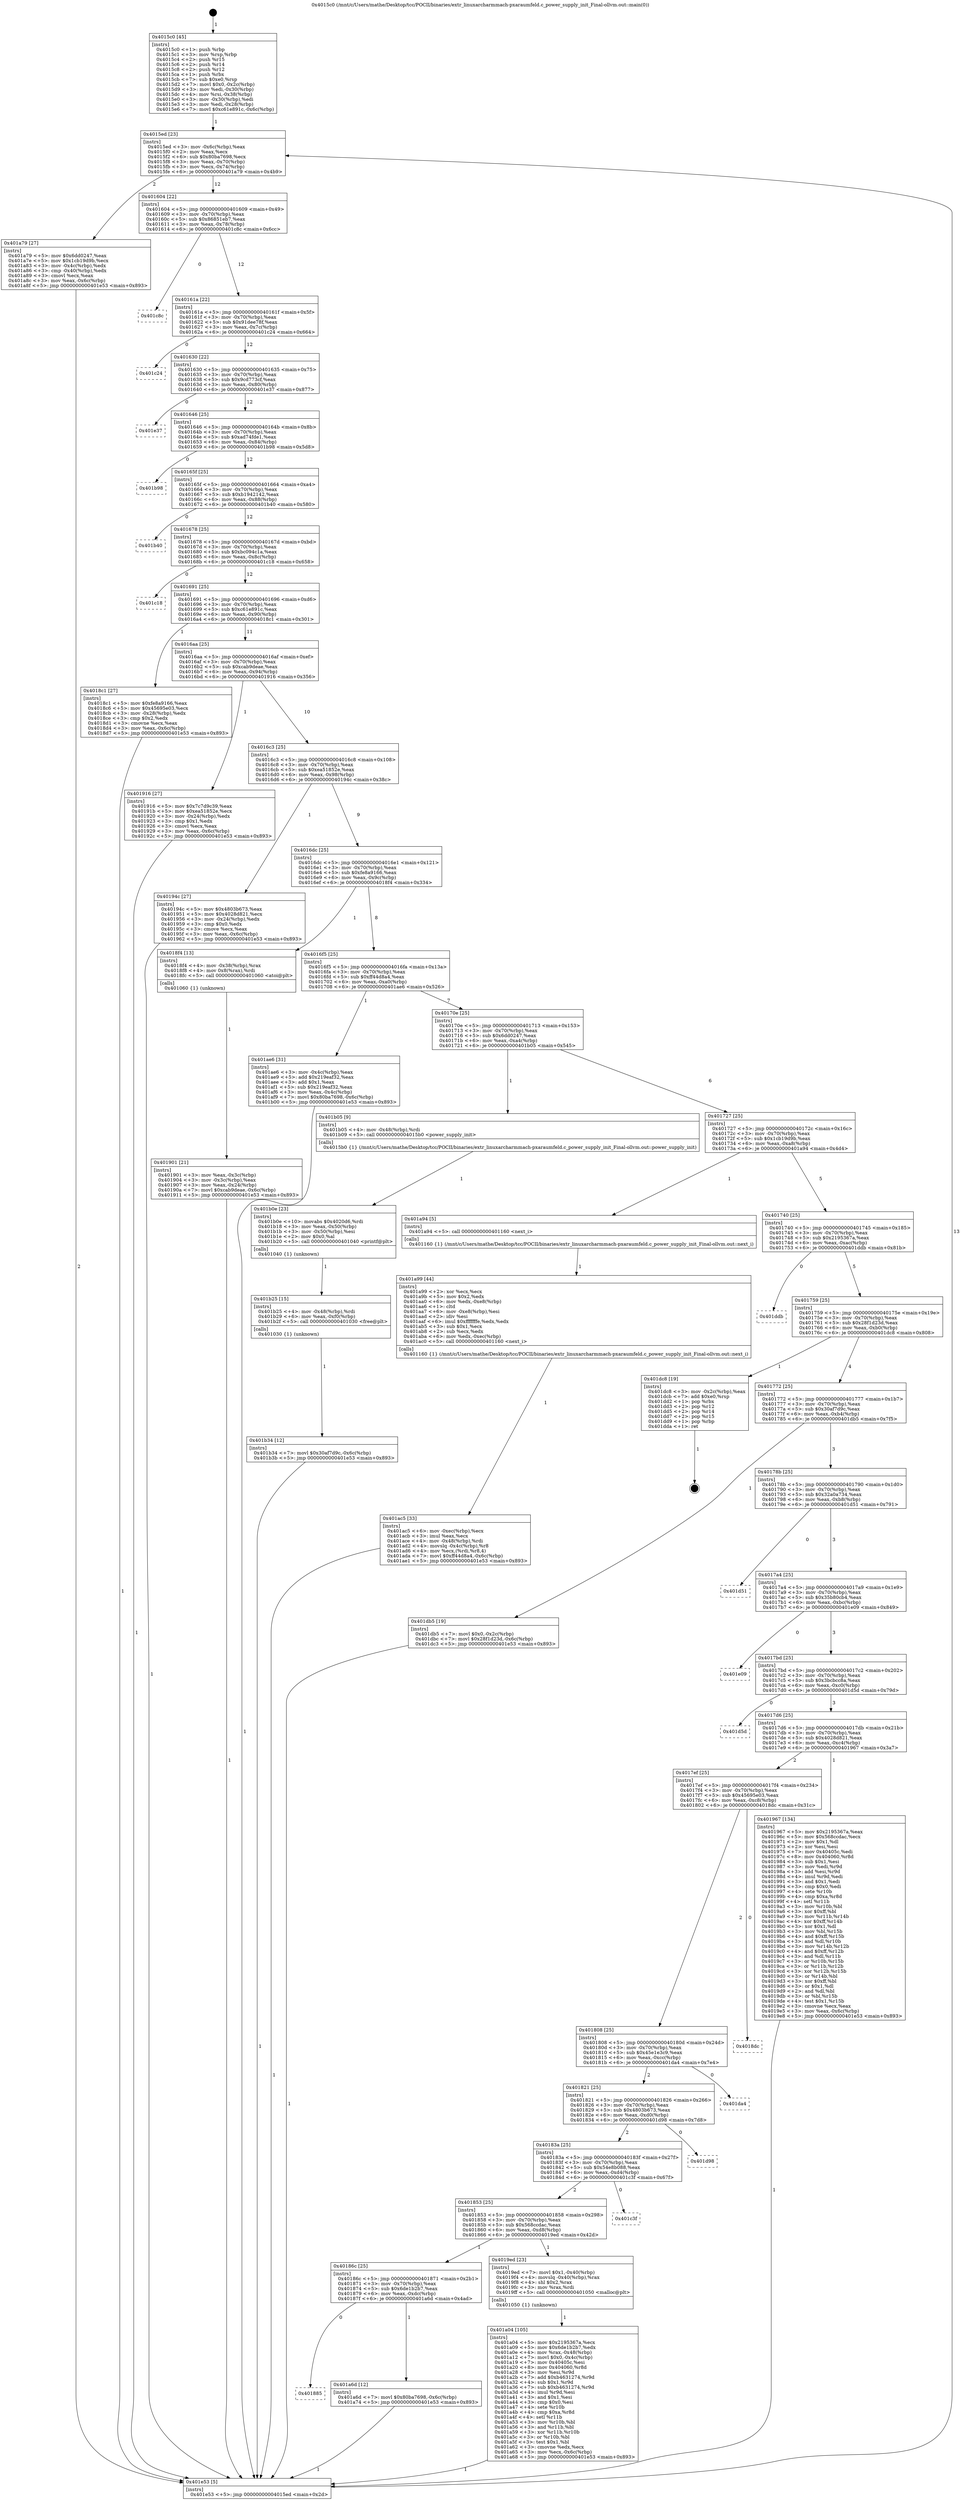 digraph "0x4015c0" {
  label = "0x4015c0 (/mnt/c/Users/mathe/Desktop/tcc/POCII/binaries/extr_linuxarcharmmach-pxaraumfeld.c_power_supply_init_Final-ollvm.out::main(0))"
  labelloc = "t"
  node[shape=record]

  Entry [label="",width=0.3,height=0.3,shape=circle,fillcolor=black,style=filled]
  "0x4015ed" [label="{
     0x4015ed [23]\l
     | [instrs]\l
     &nbsp;&nbsp;0x4015ed \<+3\>: mov -0x6c(%rbp),%eax\l
     &nbsp;&nbsp;0x4015f0 \<+2\>: mov %eax,%ecx\l
     &nbsp;&nbsp;0x4015f2 \<+6\>: sub $0x80ba7698,%ecx\l
     &nbsp;&nbsp;0x4015f8 \<+3\>: mov %eax,-0x70(%rbp)\l
     &nbsp;&nbsp;0x4015fb \<+3\>: mov %ecx,-0x74(%rbp)\l
     &nbsp;&nbsp;0x4015fe \<+6\>: je 0000000000401a79 \<main+0x4b9\>\l
  }"]
  "0x401a79" [label="{
     0x401a79 [27]\l
     | [instrs]\l
     &nbsp;&nbsp;0x401a79 \<+5\>: mov $0x6dd0247,%eax\l
     &nbsp;&nbsp;0x401a7e \<+5\>: mov $0x1cb19d9b,%ecx\l
     &nbsp;&nbsp;0x401a83 \<+3\>: mov -0x4c(%rbp),%edx\l
     &nbsp;&nbsp;0x401a86 \<+3\>: cmp -0x40(%rbp),%edx\l
     &nbsp;&nbsp;0x401a89 \<+3\>: cmovl %ecx,%eax\l
     &nbsp;&nbsp;0x401a8c \<+3\>: mov %eax,-0x6c(%rbp)\l
     &nbsp;&nbsp;0x401a8f \<+5\>: jmp 0000000000401e53 \<main+0x893\>\l
  }"]
  "0x401604" [label="{
     0x401604 [22]\l
     | [instrs]\l
     &nbsp;&nbsp;0x401604 \<+5\>: jmp 0000000000401609 \<main+0x49\>\l
     &nbsp;&nbsp;0x401609 \<+3\>: mov -0x70(%rbp),%eax\l
     &nbsp;&nbsp;0x40160c \<+5\>: sub $0x86851eb7,%eax\l
     &nbsp;&nbsp;0x401611 \<+3\>: mov %eax,-0x78(%rbp)\l
     &nbsp;&nbsp;0x401614 \<+6\>: je 0000000000401c8c \<main+0x6cc\>\l
  }"]
  Exit [label="",width=0.3,height=0.3,shape=circle,fillcolor=black,style=filled,peripheries=2]
  "0x401c8c" [label="{
     0x401c8c\l
  }", style=dashed]
  "0x40161a" [label="{
     0x40161a [22]\l
     | [instrs]\l
     &nbsp;&nbsp;0x40161a \<+5\>: jmp 000000000040161f \<main+0x5f\>\l
     &nbsp;&nbsp;0x40161f \<+3\>: mov -0x70(%rbp),%eax\l
     &nbsp;&nbsp;0x401622 \<+5\>: sub $0x91dee78f,%eax\l
     &nbsp;&nbsp;0x401627 \<+3\>: mov %eax,-0x7c(%rbp)\l
     &nbsp;&nbsp;0x40162a \<+6\>: je 0000000000401c24 \<main+0x664\>\l
  }"]
  "0x401b34" [label="{
     0x401b34 [12]\l
     | [instrs]\l
     &nbsp;&nbsp;0x401b34 \<+7\>: movl $0x30af7d9c,-0x6c(%rbp)\l
     &nbsp;&nbsp;0x401b3b \<+5\>: jmp 0000000000401e53 \<main+0x893\>\l
  }"]
  "0x401c24" [label="{
     0x401c24\l
  }", style=dashed]
  "0x401630" [label="{
     0x401630 [22]\l
     | [instrs]\l
     &nbsp;&nbsp;0x401630 \<+5\>: jmp 0000000000401635 \<main+0x75\>\l
     &nbsp;&nbsp;0x401635 \<+3\>: mov -0x70(%rbp),%eax\l
     &nbsp;&nbsp;0x401638 \<+5\>: sub $0x9cd773cf,%eax\l
     &nbsp;&nbsp;0x40163d \<+3\>: mov %eax,-0x80(%rbp)\l
     &nbsp;&nbsp;0x401640 \<+6\>: je 0000000000401e37 \<main+0x877\>\l
  }"]
  "0x401b25" [label="{
     0x401b25 [15]\l
     | [instrs]\l
     &nbsp;&nbsp;0x401b25 \<+4\>: mov -0x48(%rbp),%rdi\l
     &nbsp;&nbsp;0x401b29 \<+6\>: mov %eax,-0xf0(%rbp)\l
     &nbsp;&nbsp;0x401b2f \<+5\>: call 0000000000401030 \<free@plt\>\l
     | [calls]\l
     &nbsp;&nbsp;0x401030 \{1\} (unknown)\l
  }"]
  "0x401e37" [label="{
     0x401e37\l
  }", style=dashed]
  "0x401646" [label="{
     0x401646 [25]\l
     | [instrs]\l
     &nbsp;&nbsp;0x401646 \<+5\>: jmp 000000000040164b \<main+0x8b\>\l
     &nbsp;&nbsp;0x40164b \<+3\>: mov -0x70(%rbp),%eax\l
     &nbsp;&nbsp;0x40164e \<+5\>: sub $0xad74fde1,%eax\l
     &nbsp;&nbsp;0x401653 \<+6\>: mov %eax,-0x84(%rbp)\l
     &nbsp;&nbsp;0x401659 \<+6\>: je 0000000000401b98 \<main+0x5d8\>\l
  }"]
  "0x401b0e" [label="{
     0x401b0e [23]\l
     | [instrs]\l
     &nbsp;&nbsp;0x401b0e \<+10\>: movabs $0x4020d6,%rdi\l
     &nbsp;&nbsp;0x401b18 \<+3\>: mov %eax,-0x50(%rbp)\l
     &nbsp;&nbsp;0x401b1b \<+3\>: mov -0x50(%rbp),%esi\l
     &nbsp;&nbsp;0x401b1e \<+2\>: mov $0x0,%al\l
     &nbsp;&nbsp;0x401b20 \<+5\>: call 0000000000401040 \<printf@plt\>\l
     | [calls]\l
     &nbsp;&nbsp;0x401040 \{1\} (unknown)\l
  }"]
  "0x401b98" [label="{
     0x401b98\l
  }", style=dashed]
  "0x40165f" [label="{
     0x40165f [25]\l
     | [instrs]\l
     &nbsp;&nbsp;0x40165f \<+5\>: jmp 0000000000401664 \<main+0xa4\>\l
     &nbsp;&nbsp;0x401664 \<+3\>: mov -0x70(%rbp),%eax\l
     &nbsp;&nbsp;0x401667 \<+5\>: sub $0xb1942142,%eax\l
     &nbsp;&nbsp;0x40166c \<+6\>: mov %eax,-0x88(%rbp)\l
     &nbsp;&nbsp;0x401672 \<+6\>: je 0000000000401b40 \<main+0x580\>\l
  }"]
  "0x401ac5" [label="{
     0x401ac5 [33]\l
     | [instrs]\l
     &nbsp;&nbsp;0x401ac5 \<+6\>: mov -0xec(%rbp),%ecx\l
     &nbsp;&nbsp;0x401acb \<+3\>: imul %eax,%ecx\l
     &nbsp;&nbsp;0x401ace \<+4\>: mov -0x48(%rbp),%rdi\l
     &nbsp;&nbsp;0x401ad2 \<+4\>: movslq -0x4c(%rbp),%r8\l
     &nbsp;&nbsp;0x401ad6 \<+4\>: mov %ecx,(%rdi,%r8,4)\l
     &nbsp;&nbsp;0x401ada \<+7\>: movl $0xff44d8a4,-0x6c(%rbp)\l
     &nbsp;&nbsp;0x401ae1 \<+5\>: jmp 0000000000401e53 \<main+0x893\>\l
  }"]
  "0x401b40" [label="{
     0x401b40\l
  }", style=dashed]
  "0x401678" [label="{
     0x401678 [25]\l
     | [instrs]\l
     &nbsp;&nbsp;0x401678 \<+5\>: jmp 000000000040167d \<main+0xbd\>\l
     &nbsp;&nbsp;0x40167d \<+3\>: mov -0x70(%rbp),%eax\l
     &nbsp;&nbsp;0x401680 \<+5\>: sub $0xbc094c1a,%eax\l
     &nbsp;&nbsp;0x401685 \<+6\>: mov %eax,-0x8c(%rbp)\l
     &nbsp;&nbsp;0x40168b \<+6\>: je 0000000000401c18 \<main+0x658\>\l
  }"]
  "0x401a99" [label="{
     0x401a99 [44]\l
     | [instrs]\l
     &nbsp;&nbsp;0x401a99 \<+2\>: xor %ecx,%ecx\l
     &nbsp;&nbsp;0x401a9b \<+5\>: mov $0x2,%edx\l
     &nbsp;&nbsp;0x401aa0 \<+6\>: mov %edx,-0xe8(%rbp)\l
     &nbsp;&nbsp;0x401aa6 \<+1\>: cltd\l
     &nbsp;&nbsp;0x401aa7 \<+6\>: mov -0xe8(%rbp),%esi\l
     &nbsp;&nbsp;0x401aad \<+2\>: idiv %esi\l
     &nbsp;&nbsp;0x401aaf \<+6\>: imul $0xfffffffe,%edx,%edx\l
     &nbsp;&nbsp;0x401ab5 \<+3\>: sub $0x1,%ecx\l
     &nbsp;&nbsp;0x401ab8 \<+2\>: sub %ecx,%edx\l
     &nbsp;&nbsp;0x401aba \<+6\>: mov %edx,-0xec(%rbp)\l
     &nbsp;&nbsp;0x401ac0 \<+5\>: call 0000000000401160 \<next_i\>\l
     | [calls]\l
     &nbsp;&nbsp;0x401160 \{1\} (/mnt/c/Users/mathe/Desktop/tcc/POCII/binaries/extr_linuxarcharmmach-pxaraumfeld.c_power_supply_init_Final-ollvm.out::next_i)\l
  }"]
  "0x401c18" [label="{
     0x401c18\l
  }", style=dashed]
  "0x401691" [label="{
     0x401691 [25]\l
     | [instrs]\l
     &nbsp;&nbsp;0x401691 \<+5\>: jmp 0000000000401696 \<main+0xd6\>\l
     &nbsp;&nbsp;0x401696 \<+3\>: mov -0x70(%rbp),%eax\l
     &nbsp;&nbsp;0x401699 \<+5\>: sub $0xc61e891c,%eax\l
     &nbsp;&nbsp;0x40169e \<+6\>: mov %eax,-0x90(%rbp)\l
     &nbsp;&nbsp;0x4016a4 \<+6\>: je 00000000004018c1 \<main+0x301\>\l
  }"]
  "0x401885" [label="{
     0x401885\l
  }", style=dashed]
  "0x4018c1" [label="{
     0x4018c1 [27]\l
     | [instrs]\l
     &nbsp;&nbsp;0x4018c1 \<+5\>: mov $0xfe8a9166,%eax\l
     &nbsp;&nbsp;0x4018c6 \<+5\>: mov $0x45695e03,%ecx\l
     &nbsp;&nbsp;0x4018cb \<+3\>: mov -0x28(%rbp),%edx\l
     &nbsp;&nbsp;0x4018ce \<+3\>: cmp $0x2,%edx\l
     &nbsp;&nbsp;0x4018d1 \<+3\>: cmovne %ecx,%eax\l
     &nbsp;&nbsp;0x4018d4 \<+3\>: mov %eax,-0x6c(%rbp)\l
     &nbsp;&nbsp;0x4018d7 \<+5\>: jmp 0000000000401e53 \<main+0x893\>\l
  }"]
  "0x4016aa" [label="{
     0x4016aa [25]\l
     | [instrs]\l
     &nbsp;&nbsp;0x4016aa \<+5\>: jmp 00000000004016af \<main+0xef\>\l
     &nbsp;&nbsp;0x4016af \<+3\>: mov -0x70(%rbp),%eax\l
     &nbsp;&nbsp;0x4016b2 \<+5\>: sub $0xcab9deae,%eax\l
     &nbsp;&nbsp;0x4016b7 \<+6\>: mov %eax,-0x94(%rbp)\l
     &nbsp;&nbsp;0x4016bd \<+6\>: je 0000000000401916 \<main+0x356\>\l
  }"]
  "0x401e53" [label="{
     0x401e53 [5]\l
     | [instrs]\l
     &nbsp;&nbsp;0x401e53 \<+5\>: jmp 00000000004015ed \<main+0x2d\>\l
  }"]
  "0x4015c0" [label="{
     0x4015c0 [45]\l
     | [instrs]\l
     &nbsp;&nbsp;0x4015c0 \<+1\>: push %rbp\l
     &nbsp;&nbsp;0x4015c1 \<+3\>: mov %rsp,%rbp\l
     &nbsp;&nbsp;0x4015c4 \<+2\>: push %r15\l
     &nbsp;&nbsp;0x4015c6 \<+2\>: push %r14\l
     &nbsp;&nbsp;0x4015c8 \<+2\>: push %r12\l
     &nbsp;&nbsp;0x4015ca \<+1\>: push %rbx\l
     &nbsp;&nbsp;0x4015cb \<+7\>: sub $0xe0,%rsp\l
     &nbsp;&nbsp;0x4015d2 \<+7\>: movl $0x0,-0x2c(%rbp)\l
     &nbsp;&nbsp;0x4015d9 \<+3\>: mov %edi,-0x30(%rbp)\l
     &nbsp;&nbsp;0x4015dc \<+4\>: mov %rsi,-0x38(%rbp)\l
     &nbsp;&nbsp;0x4015e0 \<+3\>: mov -0x30(%rbp),%edi\l
     &nbsp;&nbsp;0x4015e3 \<+3\>: mov %edi,-0x28(%rbp)\l
     &nbsp;&nbsp;0x4015e6 \<+7\>: movl $0xc61e891c,-0x6c(%rbp)\l
  }"]
  "0x401a6d" [label="{
     0x401a6d [12]\l
     | [instrs]\l
     &nbsp;&nbsp;0x401a6d \<+7\>: movl $0x80ba7698,-0x6c(%rbp)\l
     &nbsp;&nbsp;0x401a74 \<+5\>: jmp 0000000000401e53 \<main+0x893\>\l
  }"]
  "0x401916" [label="{
     0x401916 [27]\l
     | [instrs]\l
     &nbsp;&nbsp;0x401916 \<+5\>: mov $0x7c7d9c39,%eax\l
     &nbsp;&nbsp;0x40191b \<+5\>: mov $0xea51852e,%ecx\l
     &nbsp;&nbsp;0x401920 \<+3\>: mov -0x24(%rbp),%edx\l
     &nbsp;&nbsp;0x401923 \<+3\>: cmp $0x1,%edx\l
     &nbsp;&nbsp;0x401926 \<+3\>: cmovl %ecx,%eax\l
     &nbsp;&nbsp;0x401929 \<+3\>: mov %eax,-0x6c(%rbp)\l
     &nbsp;&nbsp;0x40192c \<+5\>: jmp 0000000000401e53 \<main+0x893\>\l
  }"]
  "0x4016c3" [label="{
     0x4016c3 [25]\l
     | [instrs]\l
     &nbsp;&nbsp;0x4016c3 \<+5\>: jmp 00000000004016c8 \<main+0x108\>\l
     &nbsp;&nbsp;0x4016c8 \<+3\>: mov -0x70(%rbp),%eax\l
     &nbsp;&nbsp;0x4016cb \<+5\>: sub $0xea51852e,%eax\l
     &nbsp;&nbsp;0x4016d0 \<+6\>: mov %eax,-0x98(%rbp)\l
     &nbsp;&nbsp;0x4016d6 \<+6\>: je 000000000040194c \<main+0x38c\>\l
  }"]
  "0x401a04" [label="{
     0x401a04 [105]\l
     | [instrs]\l
     &nbsp;&nbsp;0x401a04 \<+5\>: mov $0x2195367a,%ecx\l
     &nbsp;&nbsp;0x401a09 \<+5\>: mov $0x6de1b2b7,%edx\l
     &nbsp;&nbsp;0x401a0e \<+4\>: mov %rax,-0x48(%rbp)\l
     &nbsp;&nbsp;0x401a12 \<+7\>: movl $0x0,-0x4c(%rbp)\l
     &nbsp;&nbsp;0x401a19 \<+7\>: mov 0x40405c,%esi\l
     &nbsp;&nbsp;0x401a20 \<+8\>: mov 0x404060,%r8d\l
     &nbsp;&nbsp;0x401a28 \<+3\>: mov %esi,%r9d\l
     &nbsp;&nbsp;0x401a2b \<+7\>: add $0xb4631274,%r9d\l
     &nbsp;&nbsp;0x401a32 \<+4\>: sub $0x1,%r9d\l
     &nbsp;&nbsp;0x401a36 \<+7\>: sub $0xb4631274,%r9d\l
     &nbsp;&nbsp;0x401a3d \<+4\>: imul %r9d,%esi\l
     &nbsp;&nbsp;0x401a41 \<+3\>: and $0x1,%esi\l
     &nbsp;&nbsp;0x401a44 \<+3\>: cmp $0x0,%esi\l
     &nbsp;&nbsp;0x401a47 \<+4\>: sete %r10b\l
     &nbsp;&nbsp;0x401a4b \<+4\>: cmp $0xa,%r8d\l
     &nbsp;&nbsp;0x401a4f \<+4\>: setl %r11b\l
     &nbsp;&nbsp;0x401a53 \<+3\>: mov %r10b,%bl\l
     &nbsp;&nbsp;0x401a56 \<+3\>: and %r11b,%bl\l
     &nbsp;&nbsp;0x401a59 \<+3\>: xor %r11b,%r10b\l
     &nbsp;&nbsp;0x401a5c \<+3\>: or %r10b,%bl\l
     &nbsp;&nbsp;0x401a5f \<+3\>: test $0x1,%bl\l
     &nbsp;&nbsp;0x401a62 \<+3\>: cmovne %edx,%ecx\l
     &nbsp;&nbsp;0x401a65 \<+3\>: mov %ecx,-0x6c(%rbp)\l
     &nbsp;&nbsp;0x401a68 \<+5\>: jmp 0000000000401e53 \<main+0x893\>\l
  }"]
  "0x40194c" [label="{
     0x40194c [27]\l
     | [instrs]\l
     &nbsp;&nbsp;0x40194c \<+5\>: mov $0x4803b673,%eax\l
     &nbsp;&nbsp;0x401951 \<+5\>: mov $0x4028d821,%ecx\l
     &nbsp;&nbsp;0x401956 \<+3\>: mov -0x24(%rbp),%edx\l
     &nbsp;&nbsp;0x401959 \<+3\>: cmp $0x0,%edx\l
     &nbsp;&nbsp;0x40195c \<+3\>: cmove %ecx,%eax\l
     &nbsp;&nbsp;0x40195f \<+3\>: mov %eax,-0x6c(%rbp)\l
     &nbsp;&nbsp;0x401962 \<+5\>: jmp 0000000000401e53 \<main+0x893\>\l
  }"]
  "0x4016dc" [label="{
     0x4016dc [25]\l
     | [instrs]\l
     &nbsp;&nbsp;0x4016dc \<+5\>: jmp 00000000004016e1 \<main+0x121\>\l
     &nbsp;&nbsp;0x4016e1 \<+3\>: mov -0x70(%rbp),%eax\l
     &nbsp;&nbsp;0x4016e4 \<+5\>: sub $0xfe8a9166,%eax\l
     &nbsp;&nbsp;0x4016e9 \<+6\>: mov %eax,-0x9c(%rbp)\l
     &nbsp;&nbsp;0x4016ef \<+6\>: je 00000000004018f4 \<main+0x334\>\l
  }"]
  "0x40186c" [label="{
     0x40186c [25]\l
     | [instrs]\l
     &nbsp;&nbsp;0x40186c \<+5\>: jmp 0000000000401871 \<main+0x2b1\>\l
     &nbsp;&nbsp;0x401871 \<+3\>: mov -0x70(%rbp),%eax\l
     &nbsp;&nbsp;0x401874 \<+5\>: sub $0x6de1b2b7,%eax\l
     &nbsp;&nbsp;0x401879 \<+6\>: mov %eax,-0xdc(%rbp)\l
     &nbsp;&nbsp;0x40187f \<+6\>: je 0000000000401a6d \<main+0x4ad\>\l
  }"]
  "0x4018f4" [label="{
     0x4018f4 [13]\l
     | [instrs]\l
     &nbsp;&nbsp;0x4018f4 \<+4\>: mov -0x38(%rbp),%rax\l
     &nbsp;&nbsp;0x4018f8 \<+4\>: mov 0x8(%rax),%rdi\l
     &nbsp;&nbsp;0x4018fc \<+5\>: call 0000000000401060 \<atoi@plt\>\l
     | [calls]\l
     &nbsp;&nbsp;0x401060 \{1\} (unknown)\l
  }"]
  "0x4016f5" [label="{
     0x4016f5 [25]\l
     | [instrs]\l
     &nbsp;&nbsp;0x4016f5 \<+5\>: jmp 00000000004016fa \<main+0x13a\>\l
     &nbsp;&nbsp;0x4016fa \<+3\>: mov -0x70(%rbp),%eax\l
     &nbsp;&nbsp;0x4016fd \<+5\>: sub $0xff44d8a4,%eax\l
     &nbsp;&nbsp;0x401702 \<+6\>: mov %eax,-0xa0(%rbp)\l
     &nbsp;&nbsp;0x401708 \<+6\>: je 0000000000401ae6 \<main+0x526\>\l
  }"]
  "0x401901" [label="{
     0x401901 [21]\l
     | [instrs]\l
     &nbsp;&nbsp;0x401901 \<+3\>: mov %eax,-0x3c(%rbp)\l
     &nbsp;&nbsp;0x401904 \<+3\>: mov -0x3c(%rbp),%eax\l
     &nbsp;&nbsp;0x401907 \<+3\>: mov %eax,-0x24(%rbp)\l
     &nbsp;&nbsp;0x40190a \<+7\>: movl $0xcab9deae,-0x6c(%rbp)\l
     &nbsp;&nbsp;0x401911 \<+5\>: jmp 0000000000401e53 \<main+0x893\>\l
  }"]
  "0x4019ed" [label="{
     0x4019ed [23]\l
     | [instrs]\l
     &nbsp;&nbsp;0x4019ed \<+7\>: movl $0x1,-0x40(%rbp)\l
     &nbsp;&nbsp;0x4019f4 \<+4\>: movslq -0x40(%rbp),%rax\l
     &nbsp;&nbsp;0x4019f8 \<+4\>: shl $0x2,%rax\l
     &nbsp;&nbsp;0x4019fc \<+3\>: mov %rax,%rdi\l
     &nbsp;&nbsp;0x4019ff \<+5\>: call 0000000000401050 \<malloc@plt\>\l
     | [calls]\l
     &nbsp;&nbsp;0x401050 \{1\} (unknown)\l
  }"]
  "0x401ae6" [label="{
     0x401ae6 [31]\l
     | [instrs]\l
     &nbsp;&nbsp;0x401ae6 \<+3\>: mov -0x4c(%rbp),%eax\l
     &nbsp;&nbsp;0x401ae9 \<+5\>: add $0x219eaf32,%eax\l
     &nbsp;&nbsp;0x401aee \<+3\>: add $0x1,%eax\l
     &nbsp;&nbsp;0x401af1 \<+5\>: sub $0x219eaf32,%eax\l
     &nbsp;&nbsp;0x401af6 \<+3\>: mov %eax,-0x4c(%rbp)\l
     &nbsp;&nbsp;0x401af9 \<+7\>: movl $0x80ba7698,-0x6c(%rbp)\l
     &nbsp;&nbsp;0x401b00 \<+5\>: jmp 0000000000401e53 \<main+0x893\>\l
  }"]
  "0x40170e" [label="{
     0x40170e [25]\l
     | [instrs]\l
     &nbsp;&nbsp;0x40170e \<+5\>: jmp 0000000000401713 \<main+0x153\>\l
     &nbsp;&nbsp;0x401713 \<+3\>: mov -0x70(%rbp),%eax\l
     &nbsp;&nbsp;0x401716 \<+5\>: sub $0x6dd0247,%eax\l
     &nbsp;&nbsp;0x40171b \<+6\>: mov %eax,-0xa4(%rbp)\l
     &nbsp;&nbsp;0x401721 \<+6\>: je 0000000000401b05 \<main+0x545\>\l
  }"]
  "0x401853" [label="{
     0x401853 [25]\l
     | [instrs]\l
     &nbsp;&nbsp;0x401853 \<+5\>: jmp 0000000000401858 \<main+0x298\>\l
     &nbsp;&nbsp;0x401858 \<+3\>: mov -0x70(%rbp),%eax\l
     &nbsp;&nbsp;0x40185b \<+5\>: sub $0x568ccdac,%eax\l
     &nbsp;&nbsp;0x401860 \<+6\>: mov %eax,-0xd8(%rbp)\l
     &nbsp;&nbsp;0x401866 \<+6\>: je 00000000004019ed \<main+0x42d\>\l
  }"]
  "0x401b05" [label="{
     0x401b05 [9]\l
     | [instrs]\l
     &nbsp;&nbsp;0x401b05 \<+4\>: mov -0x48(%rbp),%rdi\l
     &nbsp;&nbsp;0x401b09 \<+5\>: call 00000000004015b0 \<power_supply_init\>\l
     | [calls]\l
     &nbsp;&nbsp;0x4015b0 \{1\} (/mnt/c/Users/mathe/Desktop/tcc/POCII/binaries/extr_linuxarcharmmach-pxaraumfeld.c_power_supply_init_Final-ollvm.out::power_supply_init)\l
  }"]
  "0x401727" [label="{
     0x401727 [25]\l
     | [instrs]\l
     &nbsp;&nbsp;0x401727 \<+5\>: jmp 000000000040172c \<main+0x16c\>\l
     &nbsp;&nbsp;0x40172c \<+3\>: mov -0x70(%rbp),%eax\l
     &nbsp;&nbsp;0x40172f \<+5\>: sub $0x1cb19d9b,%eax\l
     &nbsp;&nbsp;0x401734 \<+6\>: mov %eax,-0xa8(%rbp)\l
     &nbsp;&nbsp;0x40173a \<+6\>: je 0000000000401a94 \<main+0x4d4\>\l
  }"]
  "0x401c3f" [label="{
     0x401c3f\l
  }", style=dashed]
  "0x401a94" [label="{
     0x401a94 [5]\l
     | [instrs]\l
     &nbsp;&nbsp;0x401a94 \<+5\>: call 0000000000401160 \<next_i\>\l
     | [calls]\l
     &nbsp;&nbsp;0x401160 \{1\} (/mnt/c/Users/mathe/Desktop/tcc/POCII/binaries/extr_linuxarcharmmach-pxaraumfeld.c_power_supply_init_Final-ollvm.out::next_i)\l
  }"]
  "0x401740" [label="{
     0x401740 [25]\l
     | [instrs]\l
     &nbsp;&nbsp;0x401740 \<+5\>: jmp 0000000000401745 \<main+0x185\>\l
     &nbsp;&nbsp;0x401745 \<+3\>: mov -0x70(%rbp),%eax\l
     &nbsp;&nbsp;0x401748 \<+5\>: sub $0x2195367a,%eax\l
     &nbsp;&nbsp;0x40174d \<+6\>: mov %eax,-0xac(%rbp)\l
     &nbsp;&nbsp;0x401753 \<+6\>: je 0000000000401ddb \<main+0x81b\>\l
  }"]
  "0x40183a" [label="{
     0x40183a [25]\l
     | [instrs]\l
     &nbsp;&nbsp;0x40183a \<+5\>: jmp 000000000040183f \<main+0x27f\>\l
     &nbsp;&nbsp;0x40183f \<+3\>: mov -0x70(%rbp),%eax\l
     &nbsp;&nbsp;0x401842 \<+5\>: sub $0x54e8b088,%eax\l
     &nbsp;&nbsp;0x401847 \<+6\>: mov %eax,-0xd4(%rbp)\l
     &nbsp;&nbsp;0x40184d \<+6\>: je 0000000000401c3f \<main+0x67f\>\l
  }"]
  "0x401ddb" [label="{
     0x401ddb\l
  }", style=dashed]
  "0x401759" [label="{
     0x401759 [25]\l
     | [instrs]\l
     &nbsp;&nbsp;0x401759 \<+5\>: jmp 000000000040175e \<main+0x19e\>\l
     &nbsp;&nbsp;0x40175e \<+3\>: mov -0x70(%rbp),%eax\l
     &nbsp;&nbsp;0x401761 \<+5\>: sub $0x28f1d23d,%eax\l
     &nbsp;&nbsp;0x401766 \<+6\>: mov %eax,-0xb0(%rbp)\l
     &nbsp;&nbsp;0x40176c \<+6\>: je 0000000000401dc8 \<main+0x808\>\l
  }"]
  "0x401d98" [label="{
     0x401d98\l
  }", style=dashed]
  "0x401dc8" [label="{
     0x401dc8 [19]\l
     | [instrs]\l
     &nbsp;&nbsp;0x401dc8 \<+3\>: mov -0x2c(%rbp),%eax\l
     &nbsp;&nbsp;0x401dcb \<+7\>: add $0xe0,%rsp\l
     &nbsp;&nbsp;0x401dd2 \<+1\>: pop %rbx\l
     &nbsp;&nbsp;0x401dd3 \<+2\>: pop %r12\l
     &nbsp;&nbsp;0x401dd5 \<+2\>: pop %r14\l
     &nbsp;&nbsp;0x401dd7 \<+2\>: pop %r15\l
     &nbsp;&nbsp;0x401dd9 \<+1\>: pop %rbp\l
     &nbsp;&nbsp;0x401dda \<+1\>: ret\l
  }"]
  "0x401772" [label="{
     0x401772 [25]\l
     | [instrs]\l
     &nbsp;&nbsp;0x401772 \<+5\>: jmp 0000000000401777 \<main+0x1b7\>\l
     &nbsp;&nbsp;0x401777 \<+3\>: mov -0x70(%rbp),%eax\l
     &nbsp;&nbsp;0x40177a \<+5\>: sub $0x30af7d9c,%eax\l
     &nbsp;&nbsp;0x40177f \<+6\>: mov %eax,-0xb4(%rbp)\l
     &nbsp;&nbsp;0x401785 \<+6\>: je 0000000000401db5 \<main+0x7f5\>\l
  }"]
  "0x401821" [label="{
     0x401821 [25]\l
     | [instrs]\l
     &nbsp;&nbsp;0x401821 \<+5\>: jmp 0000000000401826 \<main+0x266\>\l
     &nbsp;&nbsp;0x401826 \<+3\>: mov -0x70(%rbp),%eax\l
     &nbsp;&nbsp;0x401829 \<+5\>: sub $0x4803b673,%eax\l
     &nbsp;&nbsp;0x40182e \<+6\>: mov %eax,-0xd0(%rbp)\l
     &nbsp;&nbsp;0x401834 \<+6\>: je 0000000000401d98 \<main+0x7d8\>\l
  }"]
  "0x401db5" [label="{
     0x401db5 [19]\l
     | [instrs]\l
     &nbsp;&nbsp;0x401db5 \<+7\>: movl $0x0,-0x2c(%rbp)\l
     &nbsp;&nbsp;0x401dbc \<+7\>: movl $0x28f1d23d,-0x6c(%rbp)\l
     &nbsp;&nbsp;0x401dc3 \<+5\>: jmp 0000000000401e53 \<main+0x893\>\l
  }"]
  "0x40178b" [label="{
     0x40178b [25]\l
     | [instrs]\l
     &nbsp;&nbsp;0x40178b \<+5\>: jmp 0000000000401790 \<main+0x1d0\>\l
     &nbsp;&nbsp;0x401790 \<+3\>: mov -0x70(%rbp),%eax\l
     &nbsp;&nbsp;0x401793 \<+5\>: sub $0x32a0a734,%eax\l
     &nbsp;&nbsp;0x401798 \<+6\>: mov %eax,-0xb8(%rbp)\l
     &nbsp;&nbsp;0x40179e \<+6\>: je 0000000000401d51 \<main+0x791\>\l
  }"]
  "0x401da4" [label="{
     0x401da4\l
  }", style=dashed]
  "0x401d51" [label="{
     0x401d51\l
  }", style=dashed]
  "0x4017a4" [label="{
     0x4017a4 [25]\l
     | [instrs]\l
     &nbsp;&nbsp;0x4017a4 \<+5\>: jmp 00000000004017a9 \<main+0x1e9\>\l
     &nbsp;&nbsp;0x4017a9 \<+3\>: mov -0x70(%rbp),%eax\l
     &nbsp;&nbsp;0x4017ac \<+5\>: sub $0x35b80cb4,%eax\l
     &nbsp;&nbsp;0x4017b1 \<+6\>: mov %eax,-0xbc(%rbp)\l
     &nbsp;&nbsp;0x4017b7 \<+6\>: je 0000000000401e09 \<main+0x849\>\l
  }"]
  "0x401808" [label="{
     0x401808 [25]\l
     | [instrs]\l
     &nbsp;&nbsp;0x401808 \<+5\>: jmp 000000000040180d \<main+0x24d\>\l
     &nbsp;&nbsp;0x40180d \<+3\>: mov -0x70(%rbp),%eax\l
     &nbsp;&nbsp;0x401810 \<+5\>: sub $0x45e1e3c9,%eax\l
     &nbsp;&nbsp;0x401815 \<+6\>: mov %eax,-0xcc(%rbp)\l
     &nbsp;&nbsp;0x40181b \<+6\>: je 0000000000401da4 \<main+0x7e4\>\l
  }"]
  "0x401e09" [label="{
     0x401e09\l
  }", style=dashed]
  "0x4017bd" [label="{
     0x4017bd [25]\l
     | [instrs]\l
     &nbsp;&nbsp;0x4017bd \<+5\>: jmp 00000000004017c2 \<main+0x202\>\l
     &nbsp;&nbsp;0x4017c2 \<+3\>: mov -0x70(%rbp),%eax\l
     &nbsp;&nbsp;0x4017c5 \<+5\>: sub $0x3bcbcc8a,%eax\l
     &nbsp;&nbsp;0x4017ca \<+6\>: mov %eax,-0xc0(%rbp)\l
     &nbsp;&nbsp;0x4017d0 \<+6\>: je 0000000000401d5d \<main+0x79d\>\l
  }"]
  "0x4018dc" [label="{
     0x4018dc\l
  }", style=dashed]
  "0x401d5d" [label="{
     0x401d5d\l
  }", style=dashed]
  "0x4017d6" [label="{
     0x4017d6 [25]\l
     | [instrs]\l
     &nbsp;&nbsp;0x4017d6 \<+5\>: jmp 00000000004017db \<main+0x21b\>\l
     &nbsp;&nbsp;0x4017db \<+3\>: mov -0x70(%rbp),%eax\l
     &nbsp;&nbsp;0x4017de \<+5\>: sub $0x4028d821,%eax\l
     &nbsp;&nbsp;0x4017e3 \<+6\>: mov %eax,-0xc4(%rbp)\l
     &nbsp;&nbsp;0x4017e9 \<+6\>: je 0000000000401967 \<main+0x3a7\>\l
  }"]
  "0x4017ef" [label="{
     0x4017ef [25]\l
     | [instrs]\l
     &nbsp;&nbsp;0x4017ef \<+5\>: jmp 00000000004017f4 \<main+0x234\>\l
     &nbsp;&nbsp;0x4017f4 \<+3\>: mov -0x70(%rbp),%eax\l
     &nbsp;&nbsp;0x4017f7 \<+5\>: sub $0x45695e03,%eax\l
     &nbsp;&nbsp;0x4017fc \<+6\>: mov %eax,-0xc8(%rbp)\l
     &nbsp;&nbsp;0x401802 \<+6\>: je 00000000004018dc \<main+0x31c\>\l
  }"]
  "0x401967" [label="{
     0x401967 [134]\l
     | [instrs]\l
     &nbsp;&nbsp;0x401967 \<+5\>: mov $0x2195367a,%eax\l
     &nbsp;&nbsp;0x40196c \<+5\>: mov $0x568ccdac,%ecx\l
     &nbsp;&nbsp;0x401971 \<+2\>: mov $0x1,%dl\l
     &nbsp;&nbsp;0x401973 \<+2\>: xor %esi,%esi\l
     &nbsp;&nbsp;0x401975 \<+7\>: mov 0x40405c,%edi\l
     &nbsp;&nbsp;0x40197c \<+8\>: mov 0x404060,%r8d\l
     &nbsp;&nbsp;0x401984 \<+3\>: sub $0x1,%esi\l
     &nbsp;&nbsp;0x401987 \<+3\>: mov %edi,%r9d\l
     &nbsp;&nbsp;0x40198a \<+3\>: add %esi,%r9d\l
     &nbsp;&nbsp;0x40198d \<+4\>: imul %r9d,%edi\l
     &nbsp;&nbsp;0x401991 \<+3\>: and $0x1,%edi\l
     &nbsp;&nbsp;0x401994 \<+3\>: cmp $0x0,%edi\l
     &nbsp;&nbsp;0x401997 \<+4\>: sete %r10b\l
     &nbsp;&nbsp;0x40199b \<+4\>: cmp $0xa,%r8d\l
     &nbsp;&nbsp;0x40199f \<+4\>: setl %r11b\l
     &nbsp;&nbsp;0x4019a3 \<+3\>: mov %r10b,%bl\l
     &nbsp;&nbsp;0x4019a6 \<+3\>: xor $0xff,%bl\l
     &nbsp;&nbsp;0x4019a9 \<+3\>: mov %r11b,%r14b\l
     &nbsp;&nbsp;0x4019ac \<+4\>: xor $0xff,%r14b\l
     &nbsp;&nbsp;0x4019b0 \<+3\>: xor $0x1,%dl\l
     &nbsp;&nbsp;0x4019b3 \<+3\>: mov %bl,%r15b\l
     &nbsp;&nbsp;0x4019b6 \<+4\>: and $0xff,%r15b\l
     &nbsp;&nbsp;0x4019ba \<+3\>: and %dl,%r10b\l
     &nbsp;&nbsp;0x4019bd \<+3\>: mov %r14b,%r12b\l
     &nbsp;&nbsp;0x4019c0 \<+4\>: and $0xff,%r12b\l
     &nbsp;&nbsp;0x4019c4 \<+3\>: and %dl,%r11b\l
     &nbsp;&nbsp;0x4019c7 \<+3\>: or %r10b,%r15b\l
     &nbsp;&nbsp;0x4019ca \<+3\>: or %r11b,%r12b\l
     &nbsp;&nbsp;0x4019cd \<+3\>: xor %r12b,%r15b\l
     &nbsp;&nbsp;0x4019d0 \<+3\>: or %r14b,%bl\l
     &nbsp;&nbsp;0x4019d3 \<+3\>: xor $0xff,%bl\l
     &nbsp;&nbsp;0x4019d6 \<+3\>: or $0x1,%dl\l
     &nbsp;&nbsp;0x4019d9 \<+2\>: and %dl,%bl\l
     &nbsp;&nbsp;0x4019db \<+3\>: or %bl,%r15b\l
     &nbsp;&nbsp;0x4019de \<+4\>: test $0x1,%r15b\l
     &nbsp;&nbsp;0x4019e2 \<+3\>: cmovne %ecx,%eax\l
     &nbsp;&nbsp;0x4019e5 \<+3\>: mov %eax,-0x6c(%rbp)\l
     &nbsp;&nbsp;0x4019e8 \<+5\>: jmp 0000000000401e53 \<main+0x893\>\l
  }"]
  Entry -> "0x4015c0" [label=" 1"]
  "0x4015ed" -> "0x401a79" [label=" 2"]
  "0x4015ed" -> "0x401604" [label=" 12"]
  "0x401dc8" -> Exit [label=" 1"]
  "0x401604" -> "0x401c8c" [label=" 0"]
  "0x401604" -> "0x40161a" [label=" 12"]
  "0x401db5" -> "0x401e53" [label=" 1"]
  "0x40161a" -> "0x401c24" [label=" 0"]
  "0x40161a" -> "0x401630" [label=" 12"]
  "0x401b34" -> "0x401e53" [label=" 1"]
  "0x401630" -> "0x401e37" [label=" 0"]
  "0x401630" -> "0x401646" [label=" 12"]
  "0x401b25" -> "0x401b34" [label=" 1"]
  "0x401646" -> "0x401b98" [label=" 0"]
  "0x401646" -> "0x40165f" [label=" 12"]
  "0x401b0e" -> "0x401b25" [label=" 1"]
  "0x40165f" -> "0x401b40" [label=" 0"]
  "0x40165f" -> "0x401678" [label=" 12"]
  "0x401b05" -> "0x401b0e" [label=" 1"]
  "0x401678" -> "0x401c18" [label=" 0"]
  "0x401678" -> "0x401691" [label=" 12"]
  "0x401ae6" -> "0x401e53" [label=" 1"]
  "0x401691" -> "0x4018c1" [label=" 1"]
  "0x401691" -> "0x4016aa" [label=" 11"]
  "0x4018c1" -> "0x401e53" [label=" 1"]
  "0x4015c0" -> "0x4015ed" [label=" 1"]
  "0x401e53" -> "0x4015ed" [label=" 13"]
  "0x401ac5" -> "0x401e53" [label=" 1"]
  "0x4016aa" -> "0x401916" [label=" 1"]
  "0x4016aa" -> "0x4016c3" [label=" 10"]
  "0x401a99" -> "0x401ac5" [label=" 1"]
  "0x4016c3" -> "0x40194c" [label=" 1"]
  "0x4016c3" -> "0x4016dc" [label=" 9"]
  "0x401a79" -> "0x401e53" [label=" 2"]
  "0x4016dc" -> "0x4018f4" [label=" 1"]
  "0x4016dc" -> "0x4016f5" [label=" 8"]
  "0x4018f4" -> "0x401901" [label=" 1"]
  "0x401901" -> "0x401e53" [label=" 1"]
  "0x401916" -> "0x401e53" [label=" 1"]
  "0x40194c" -> "0x401e53" [label=" 1"]
  "0x401a6d" -> "0x401e53" [label=" 1"]
  "0x4016f5" -> "0x401ae6" [label=" 1"]
  "0x4016f5" -> "0x40170e" [label=" 7"]
  "0x40186c" -> "0x401885" [label=" 0"]
  "0x40170e" -> "0x401b05" [label=" 1"]
  "0x40170e" -> "0x401727" [label=" 6"]
  "0x401a94" -> "0x401a99" [label=" 1"]
  "0x401727" -> "0x401a94" [label=" 1"]
  "0x401727" -> "0x401740" [label=" 5"]
  "0x401a04" -> "0x401e53" [label=" 1"]
  "0x401740" -> "0x401ddb" [label=" 0"]
  "0x401740" -> "0x401759" [label=" 5"]
  "0x401853" -> "0x40186c" [label=" 1"]
  "0x401759" -> "0x401dc8" [label=" 1"]
  "0x401759" -> "0x401772" [label=" 4"]
  "0x401853" -> "0x4019ed" [label=" 1"]
  "0x401772" -> "0x401db5" [label=" 1"]
  "0x401772" -> "0x40178b" [label=" 3"]
  "0x40183a" -> "0x401853" [label=" 2"]
  "0x40178b" -> "0x401d51" [label=" 0"]
  "0x40178b" -> "0x4017a4" [label=" 3"]
  "0x40183a" -> "0x401c3f" [label=" 0"]
  "0x4017a4" -> "0x401e09" [label=" 0"]
  "0x4017a4" -> "0x4017bd" [label=" 3"]
  "0x401821" -> "0x40183a" [label=" 2"]
  "0x4017bd" -> "0x401d5d" [label=" 0"]
  "0x4017bd" -> "0x4017d6" [label=" 3"]
  "0x401821" -> "0x401d98" [label=" 0"]
  "0x4017d6" -> "0x401967" [label=" 1"]
  "0x4017d6" -> "0x4017ef" [label=" 2"]
  "0x401967" -> "0x401e53" [label=" 1"]
  "0x40186c" -> "0x401a6d" [label=" 1"]
  "0x4017ef" -> "0x4018dc" [label=" 0"]
  "0x4017ef" -> "0x401808" [label=" 2"]
  "0x4019ed" -> "0x401a04" [label=" 1"]
  "0x401808" -> "0x401da4" [label=" 0"]
  "0x401808" -> "0x401821" [label=" 2"]
}
